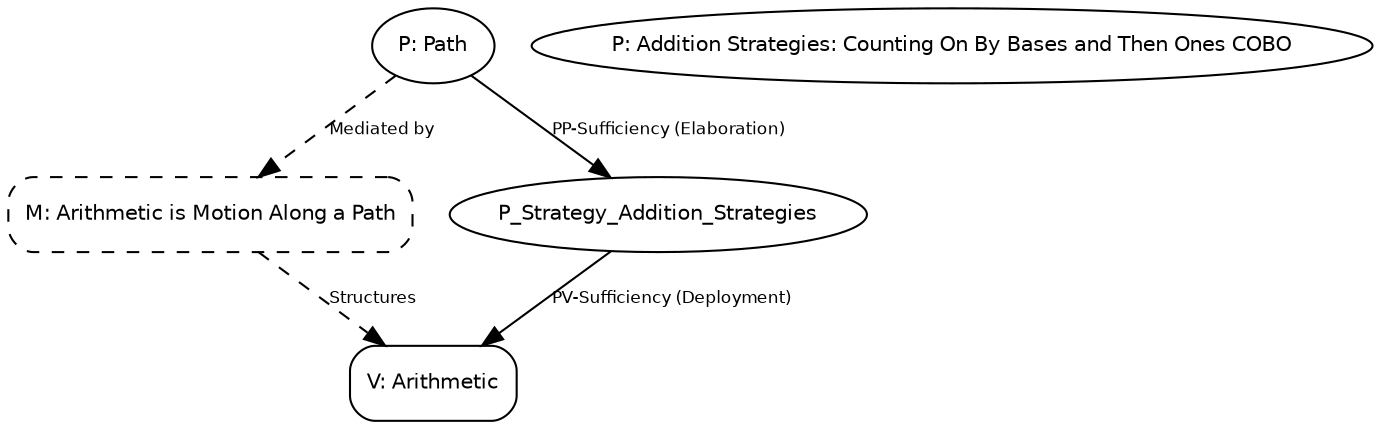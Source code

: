 // MUD for Addition_Strategies:_Counting_On_By_Bases_and_Then_Ones_COBO
digraph {
	node [fontname=Helvetica fontsize=10]
	edge [fontname=Helvetica fontsize=8]
	P_Embodied_Path [label="P: Path" shape=ellipse]
	"P_Strategy_Addition_Strategies:_Counting_On_By_Bases_and_Then_Ones_COBO" [label="P: Addition Strategies: Counting On By Bases and Then Ones COBO" shape=ellipse]
	V_Arithmetic [label="V: Arithmetic" shape=box style=rounded]
	"Arithmetic is Motion Along a Path" [label="M: Arithmetic is Motion Along a Path" shape=box style="rounded,dashed"]
	P_Embodied_Path -> P_Strategy_Addition_Strategies:_Counting_On_By_Bases_and_Then_Ones_COBO [label="PP-Sufficiency (Elaboration)" style=solid]
	P_Embodied_Path -> "Arithmetic is Motion Along a Path" [label="Mediated by" style=dashed]
	P_Strategy_Addition_Strategies:_Counting_On_By_Bases_and_Then_Ones_COBO -> V_Arithmetic [label="PV-Sufficiency (Deployment)" style=solid]
	"Arithmetic is Motion Along a Path" -> V_Arithmetic [label=Structures style=dashed]
}
